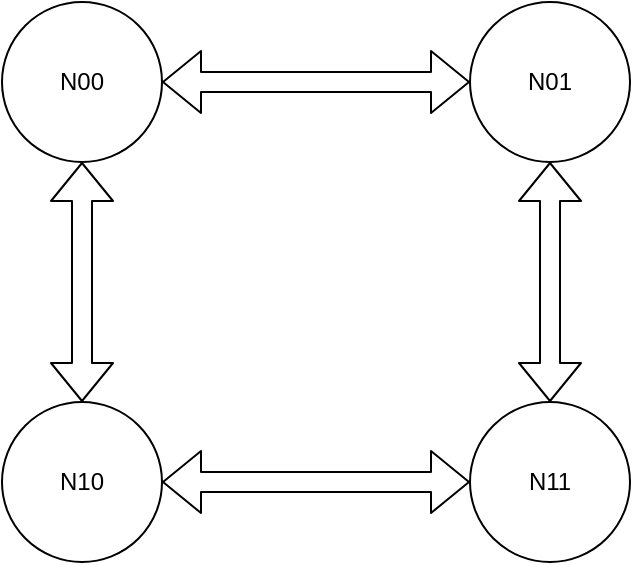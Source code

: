 <mxfile version="14.6.6" type="github">
  <diagram id="Stn6hoBpvlw10g-993A5" name="Page-1">
    <mxGraphModel dx="1209" dy="643" grid="0" gridSize="10" guides="1" tooltips="1" connect="1" arrows="1" fold="1" page="1" pageScale="1" pageWidth="827" pageHeight="1169" math="0" shadow="0">
      <root>
        <mxCell id="0" />
        <mxCell id="1" parent="0" />
        <mxCell id="32j9mx1kJHiMgZ-tfhbt-1" value="N00" style="ellipse;whiteSpace=wrap;html=1;aspect=fixed;" vertex="1" parent="1">
          <mxGeometry x="140" y="190" width="80" height="80" as="geometry" />
        </mxCell>
        <mxCell id="32j9mx1kJHiMgZ-tfhbt-2" value="N01" style="ellipse;whiteSpace=wrap;html=1;aspect=fixed;" vertex="1" parent="1">
          <mxGeometry x="374" y="190" width="80" height="80" as="geometry" />
        </mxCell>
        <mxCell id="32j9mx1kJHiMgZ-tfhbt-3" value="N10" style="ellipse;whiteSpace=wrap;html=1;aspect=fixed;" vertex="1" parent="1">
          <mxGeometry x="140" y="390" width="80" height="80" as="geometry" />
        </mxCell>
        <mxCell id="32j9mx1kJHiMgZ-tfhbt-4" value="N11" style="ellipse;whiteSpace=wrap;html=1;aspect=fixed;" vertex="1" parent="1">
          <mxGeometry x="374" y="390" width="80" height="80" as="geometry" />
        </mxCell>
        <mxCell id="32j9mx1kJHiMgZ-tfhbt-5" value="" style="shape=flexArrow;endArrow=classic;startArrow=classic;html=1;" edge="1" parent="1" source="32j9mx1kJHiMgZ-tfhbt-1" target="32j9mx1kJHiMgZ-tfhbt-2">
          <mxGeometry width="100" height="100" relative="1" as="geometry">
            <mxPoint x="360" y="380" as="sourcePoint" />
            <mxPoint x="460" y="280" as="targetPoint" />
          </mxGeometry>
        </mxCell>
        <mxCell id="32j9mx1kJHiMgZ-tfhbt-6" value="" style="shape=flexArrow;endArrow=classic;startArrow=classic;html=1;" edge="1" parent="1" source="32j9mx1kJHiMgZ-tfhbt-1" target="32j9mx1kJHiMgZ-tfhbt-3">
          <mxGeometry width="100" height="100" relative="1" as="geometry">
            <mxPoint x="210" y="320" as="sourcePoint" />
            <mxPoint x="370" y="320" as="targetPoint" />
          </mxGeometry>
        </mxCell>
        <mxCell id="32j9mx1kJHiMgZ-tfhbt-7" value="" style="shape=flexArrow;endArrow=classic;startArrow=classic;html=1;" edge="1" parent="1" source="32j9mx1kJHiMgZ-tfhbt-3" target="32j9mx1kJHiMgZ-tfhbt-4">
          <mxGeometry width="100" height="100" relative="1" as="geometry">
            <mxPoint x="190" y="280" as="sourcePoint" />
            <mxPoint x="190" y="400" as="targetPoint" />
          </mxGeometry>
        </mxCell>
        <mxCell id="32j9mx1kJHiMgZ-tfhbt-8" value="" style="shape=flexArrow;endArrow=classic;startArrow=classic;html=1;" edge="1" parent="1" source="32j9mx1kJHiMgZ-tfhbt-2" target="32j9mx1kJHiMgZ-tfhbt-4">
          <mxGeometry width="100" height="100" relative="1" as="geometry">
            <mxPoint x="400" y="310" as="sourcePoint" />
            <mxPoint x="554" y="310" as="targetPoint" />
          </mxGeometry>
        </mxCell>
      </root>
    </mxGraphModel>
  </diagram>
</mxfile>
